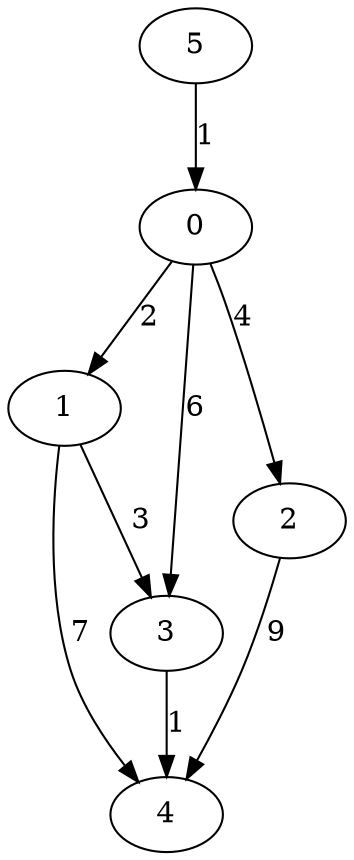 digraph g {
	0 -> 1 [label=2];
	0 -> 2 [label=4];
	0 -> 3 [label=6];
	1 -> 3 [label=3];
	1 -> 4 [label=7];
	2 -> 4 [label=9];
	3 -> 4 [label=1];
	5 -> 0 [label=1];
}
